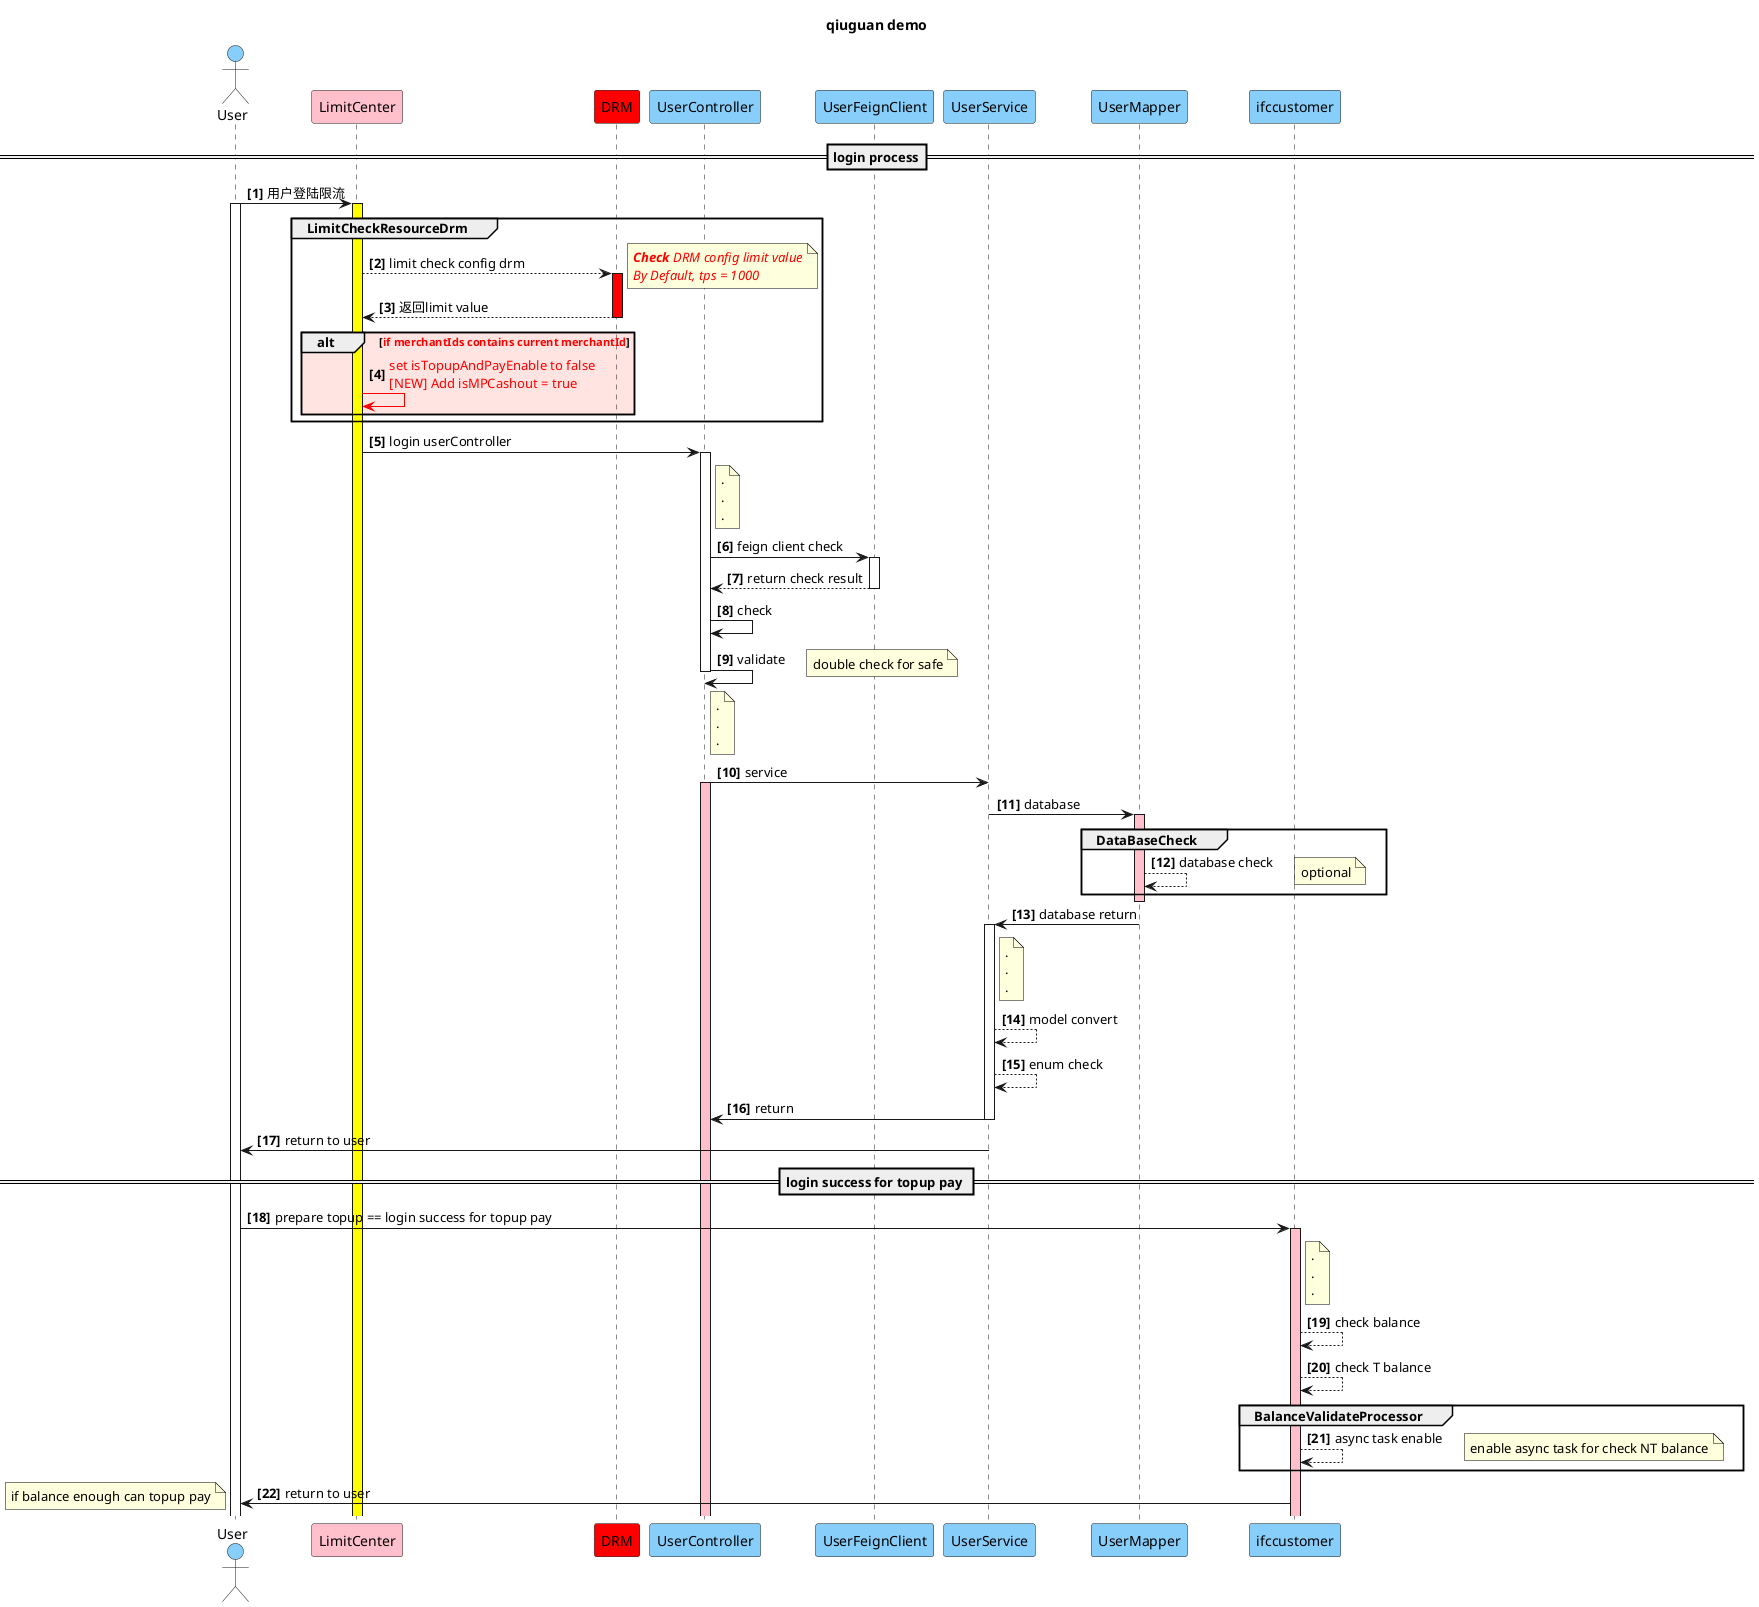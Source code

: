 @startuml
'https://plantuml.com/sequence-diagram
title qiuguan demo
'自动添加序号，<b>是加粗
autonumber "<b>[0]"

'定义时序图公共参数
skinparam sequence {
    ParticipantBackgroundColor lightskyblue
}
'定义note的公共参数
skinparam note {
    BorderColor black
}

'定义参与者,如果as后面的内容添加了"",则时序图框中显示的就双引号指定的内容
'如果没有指定双引号，则后面再画时序图走向的时候，要用as后面的内容
actor User as user #lightskyblue
participant LimitCenter  #pink
participant DRM as DRM #RED
participant UserController as userController
participant UserFeignClient as userFeignClient
participant UserService as userService
participant UserMapper as userMapper
participant ifccustomer as ifccustomer

==login process==

'冒号后面的内容是注释, LimitCenter没有指定as
user -> LimitCenter: 用户登陆限流

'激活，就是线条变成框框
activate user
  '指定线条框框的颜色
  activate LimitCenter #yellow
    group LimitCheckResourceDrm
       LimitCenter --> DRM: limit check config drm
       note right
            <font color=red><i><b>Check</b> DRM config limit value
            <font color=red><i>By Default, tps = 1000
       end note

       activate DRM  #red
         DRM --> LimitCenter: 返回limit value
       '让激活的框小一点
       deactivate DRM

        alt #mistyrose <font color=red>if merchantIds contains current merchantId</font>
                 LimitCenter -[#red]> LimitCenter: <font color=red>set isTopupAndPayEnable to false\n<font color=red>[NEW] Add isMPCashout = true
        end alt
    end group

    '跳出group
    LimitCenter -> userController: login userController
    activate userController
     note right userController: .\n.\n.

     userController -> userFeignClient: feign client check
     activate userFeignClient
       userFeignClient --> userController: return check result
     deactivate userFeignClient

     userController -> userController: check
     userController -> userController: validate
     note right
             double check for safe
     end note

     note right userController: .\n.\n.

    deactivate userController

    userController -> userService: service
    activate userController #pink

    userService -> userMapper: database
    activate userMapper #PINK
      group DataBaseCheck
         userMapper --> userMapper: database check
         note right
            optional
         end note
      end group
    deactivate userMapper

    userMapper -> userService: database return
    activate userService
      '当行的note不要加 end note
      note right userService: .\n.\n.
      userService --> userService: model convert
      userService --> userService: enum check
    'deactivate userService, 在这里的话，箭头会指向虚线

      userService -> userController: return
    deactivate userService

    userService -> user: return to user

== login success for topup pay ==
user -> ifccustomer: prepare topup == login success for topup pay
activate ifccustomer #pink
  note right ifccustomer: .\n.\n.
  ifccustomer --> ifccustomer: check balance
  ifccustomer --> ifccustomer: check T balance

  group BalanceValidateProcessor
     ifccustomer --> ifccustomer: async task enable
     note right
        enable async task for check NT balance
     end note
  end group

  ifccustomer -> user: return to user
    note left
       if balance enough can topup pay
    end note

@enduml
